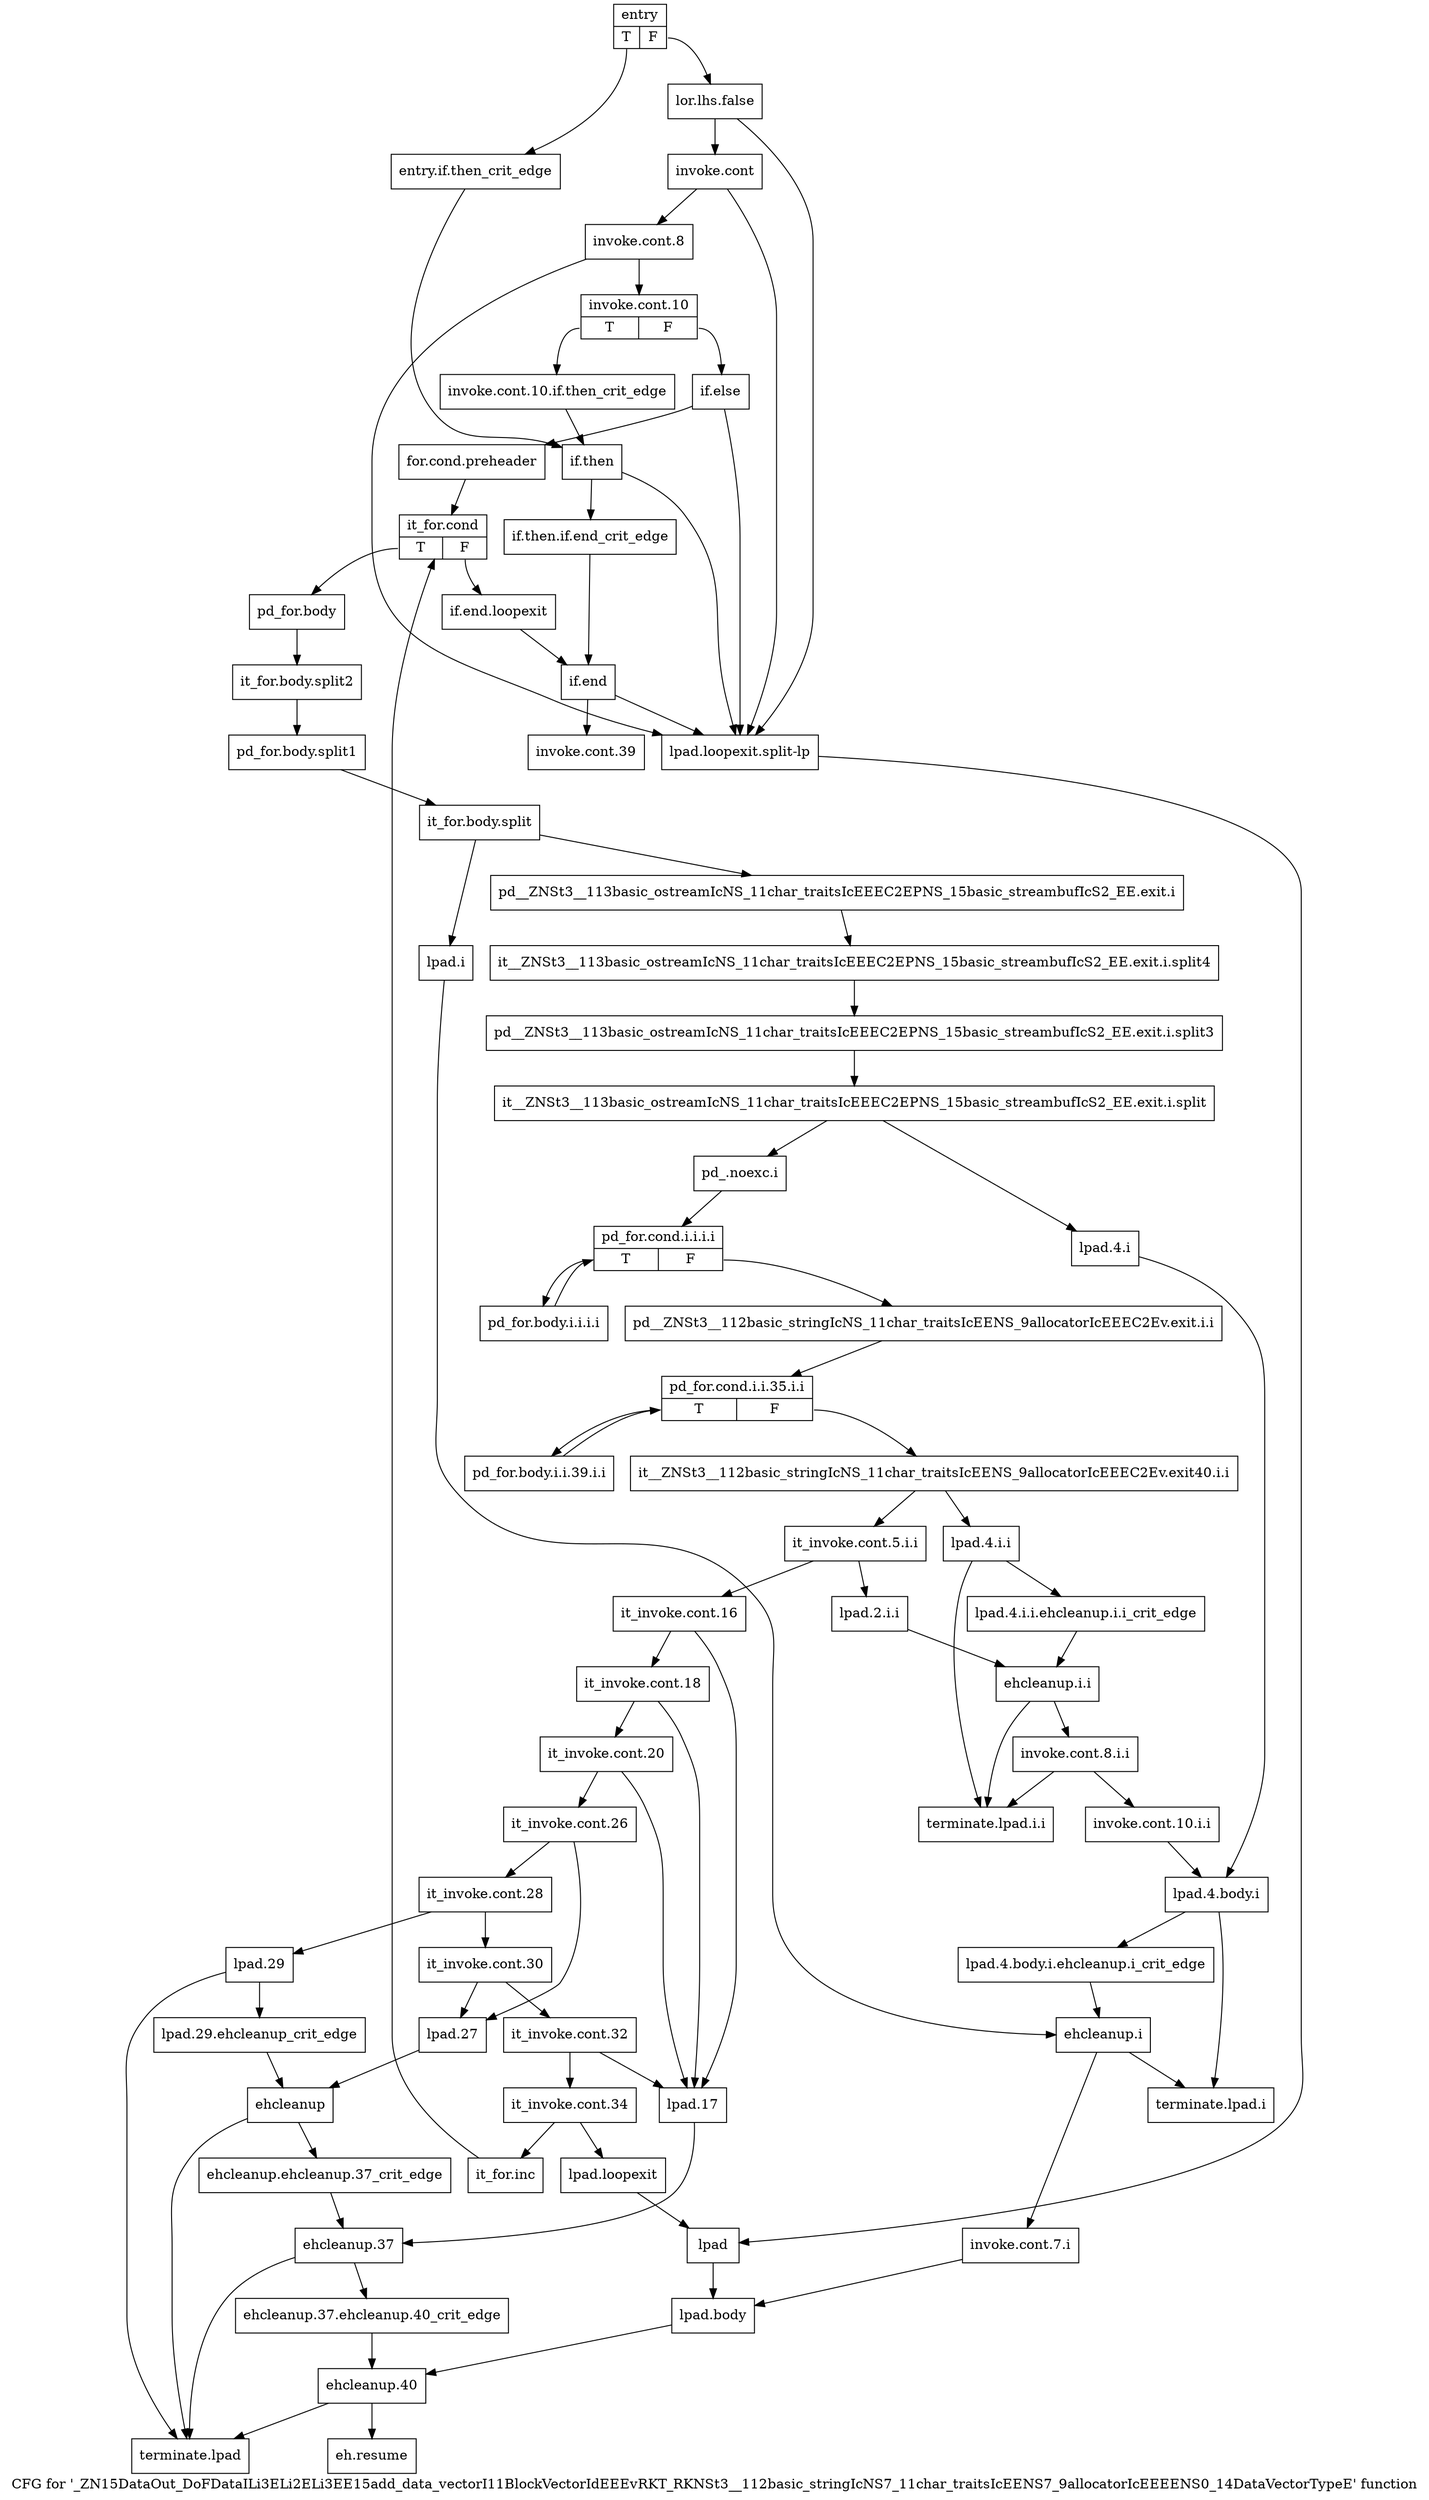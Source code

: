 digraph "CFG for '_ZN15DataOut_DoFDataILi3ELi2ELi3EE15add_data_vectorI11BlockVectorIdEEEvRKT_RKNSt3__112basic_stringIcNS7_11char_traitsIcEENS7_9allocatorIcEEEENS0_14DataVectorTypeE' function" {
	label="CFG for '_ZN15DataOut_DoFDataILi3ELi2ELi3EE15add_data_vectorI11BlockVectorIdEEEvRKT_RKNSt3__112basic_stringIcNS7_11char_traitsIcEENS7_9allocatorIcEEEENS0_14DataVectorTypeE' function";

	Node0x3152000 [shape=record,label="{entry|{<s0>T|<s1>F}}"];
	Node0x3152000:s0 -> Node0x3152050;
	Node0x3152000:s1 -> Node0x31520a0;
	Node0x3152050 [shape=record,label="{entry.if.then_crit_edge}"];
	Node0x3152050 -> Node0x31471d0;
	Node0x31520a0 [shape=record,label="{lor.lhs.false}"];
	Node0x31520a0 -> Node0x31520f0;
	Node0x31520a0 -> Node0x3154bd0;
	Node0x31520f0 [shape=record,label="{invoke.cont}"];
	Node0x31520f0 -> Node0x3152140;
	Node0x31520f0 -> Node0x3154bd0;
	Node0x3152140 [shape=record,label="{invoke.cont.8}"];
	Node0x3152140 -> Node0x3152190;
	Node0x3152140 -> Node0x3154bd0;
	Node0x3152190 [shape=record,label="{invoke.cont.10|{<s0>T|<s1>F}}"];
	Node0x3152190:s0 -> Node0x3147180;
	Node0x3152190:s1 -> Node0x3154cc0;
	Node0x3147180 [shape=record,label="{invoke.cont.10.if.then_crit_edge}"];
	Node0x3147180 -> Node0x31471d0;
	Node0x31471d0 [shape=record,label="{if.then}"];
	Node0x31471d0 -> Node0x3147220;
	Node0x31471d0 -> Node0x3154bd0;
	Node0x3147220 [shape=record,label="{if.then.if.end_crit_edge}"];
	Node0x3147220 -> Node0x3155ad0;
	Node0x3147270 [shape=record,label="{lpad.loopexit}"];
	Node0x3147270 -> Node0x3154c20;
	Node0x3154bd0 [shape=record,label="{lpad.loopexit.split-lp}"];
	Node0x3154bd0 -> Node0x3154c20;
	Node0x3154c20 [shape=record,label="{lpad}"];
	Node0x3154c20 -> Node0x3154c70;
	Node0x3154c70 [shape=record,label="{lpad.body}"];
	Node0x3154c70 -> Node0x3155b70;
	Node0x3154cc0 [shape=record,label="{if.else}"];
	Node0x3154cc0 -> Node0x3154d10;
	Node0x3154cc0 -> Node0x3154bd0;
	Node0x3154d10 [shape=record,label="{for.cond.preheader}"];
	Node0x3154d10 -> Node0x3154d60;
	Node0x3154d60 [shape=record,label="{it_for.cond|{<s0>T|<s1>F}}"];
	Node0x3154d60:s0 -> Node0x3154db0;
	Node0x3154d60:s1 -> Node0x3155a80;
	Node0x3154db0 [shape=record,label="{pd_for.body}"];
	Node0x3154db0 -> Node0x7f6d1c0;
	Node0x7f6d1c0 [shape=record,label="{it_for.body.split2}"];
	Node0x7f6d1c0 -> Node0x99d9f40;
	Node0x99d9f40 [shape=record,label="{pd_for.body.split1}"];
	Node0x99d9f40 -> Node0x99b3270;
	Node0x99b3270 [shape=record,label="{it_for.body.split}"];
	Node0x99b3270 -> Node0x3154e00;
	Node0x99b3270 -> Node0x3155300;
	Node0x3154e00 [shape=record,label="{pd__ZNSt3__113basic_ostreamIcNS_11char_traitsIcEEEC2EPNS_15basic_streambufIcS2_EE.exit.i}"];
	Node0x3154e00 -> Node0x99da6d0;
	Node0x99da6d0 [shape=record,label="{it__ZNSt3__113basic_ostreamIcNS_11char_traitsIcEEEC2EPNS_15basic_streambufIcS2_EE.exit.i.split4}"];
	Node0x99da6d0 -> Node0x7f6c620;
	Node0x7f6c620 [shape=record,label="{pd__ZNSt3__113basic_ostreamIcNS_11char_traitsIcEEEC2EPNS_15basic_streambufIcS2_EE.exit.i.split3}"];
	Node0x7f6c620 -> Node0x7f6cd20;
	Node0x7f6cd20 [shape=record,label="{it__ZNSt3__113basic_ostreamIcNS_11char_traitsIcEEEC2EPNS_15basic_streambufIcS2_EE.exit.i.split}"];
	Node0x7f6cd20 -> Node0x3154e50;
	Node0x7f6cd20 -> Node0x3155350;
	Node0x3154e50 [shape=record,label="{pd_.noexc.i}"];
	Node0x3154e50 -> Node0x3154ea0;
	Node0x3154ea0 [shape=record,label="{pd_for.cond.i.i.i.i|{<s0>T|<s1>F}}"];
	Node0x3154ea0:s0 -> Node0x3154ef0;
	Node0x3154ea0:s1 -> Node0x3154f40;
	Node0x3154ef0 [shape=record,label="{pd_for.body.i.i.i.i}"];
	Node0x3154ef0 -> Node0x3154ea0;
	Node0x3154f40 [shape=record,label="{pd__ZNSt3__112basic_stringIcNS_11char_traitsIcEENS_9allocatorIcEEEC2Ev.exit.i.i}"];
	Node0x3154f40 -> Node0x3154f90;
	Node0x3154f90 [shape=record,label="{pd_for.cond.i.i.35.i.i|{<s0>T|<s1>F}}"];
	Node0x3154f90:s0 -> Node0x3154fe0;
	Node0x3154f90:s1 -> Node0x3155030;
	Node0x3154fe0 [shape=record,label="{pd_for.body.i.i.39.i.i}"];
	Node0x3154fe0 -> Node0x3154f90;
	Node0x3155030 [shape=record,label="{it__ZNSt3__112basic_stringIcNS_11char_traitsIcEENS_9allocatorIcEEEC2Ev.exit40.i.i}"];
	Node0x3155030 -> Node0x3155080;
	Node0x3155030 -> Node0x3155120;
	Node0x3155080 [shape=record,label="{it_invoke.cont.5.i.i}"];
	Node0x3155080 -> Node0x3155530;
	Node0x3155080 -> Node0x31550d0;
	Node0x31550d0 [shape=record,label="{lpad.2.i.i}"];
	Node0x31550d0 -> Node0x31551c0;
	Node0x3155120 [shape=record,label="{lpad.4.i.i}"];
	Node0x3155120 -> Node0x3155170;
	Node0x3155120 -> Node0x31552b0;
	Node0x3155170 [shape=record,label="{lpad.4.i.i.ehcleanup.i.i_crit_edge}"];
	Node0x3155170 -> Node0x31551c0;
	Node0x31551c0 [shape=record,label="{ehcleanup.i.i}"];
	Node0x31551c0 -> Node0x3155210;
	Node0x31551c0 -> Node0x31552b0;
	Node0x3155210 [shape=record,label="{invoke.cont.8.i.i}"];
	Node0x3155210 -> Node0x3155260;
	Node0x3155210 -> Node0x31552b0;
	Node0x3155260 [shape=record,label="{invoke.cont.10.i.i}"];
	Node0x3155260 -> Node0x31553a0;
	Node0x31552b0 [shape=record,label="{terminate.lpad.i.i}"];
	Node0x3155300 [shape=record,label="{lpad.i}"];
	Node0x3155300 -> Node0x3155440;
	Node0x3155350 [shape=record,label="{lpad.4.i}"];
	Node0x3155350 -> Node0x31553a0;
	Node0x31553a0 [shape=record,label="{lpad.4.body.i}"];
	Node0x31553a0 -> Node0x31553f0;
	Node0x31553a0 -> Node0x31554e0;
	Node0x31553f0 [shape=record,label="{lpad.4.body.i.ehcleanup.i_crit_edge}"];
	Node0x31553f0 -> Node0x3155440;
	Node0x3155440 [shape=record,label="{ehcleanup.i}"];
	Node0x3155440 -> Node0x3155490;
	Node0x3155440 -> Node0x31554e0;
	Node0x3155490 [shape=record,label="{invoke.cont.7.i}"];
	Node0x3155490 -> Node0x3154c70;
	Node0x31554e0 [shape=record,label="{terminate.lpad.i}"];
	Node0x3155530 [shape=record,label="{it_invoke.cont.16}"];
	Node0x3155530 -> Node0x3155580;
	Node0x3155530 -> Node0x3155800;
	Node0x3155580 [shape=record,label="{it_invoke.cont.18}"];
	Node0x3155580 -> Node0x31555d0;
	Node0x3155580 -> Node0x3155800;
	Node0x31555d0 [shape=record,label="{it_invoke.cont.20}"];
	Node0x31555d0 -> Node0x3155620;
	Node0x31555d0 -> Node0x3155800;
	Node0x3155620 [shape=record,label="{it_invoke.cont.26}"];
	Node0x3155620 -> Node0x3155670;
	Node0x3155620 -> Node0x3155850;
	Node0x3155670 [shape=record,label="{it_invoke.cont.28}"];
	Node0x3155670 -> Node0x31556c0;
	Node0x3155670 -> Node0x31558a0;
	Node0x31556c0 [shape=record,label="{it_invoke.cont.30}"];
	Node0x31556c0 -> Node0x3155710;
	Node0x31556c0 -> Node0x3155850;
	Node0x3155710 [shape=record,label="{it_invoke.cont.32}"];
	Node0x3155710 -> Node0x3155760;
	Node0x3155710 -> Node0x3155800;
	Node0x3155760 [shape=record,label="{it_invoke.cont.34}"];
	Node0x3155760 -> Node0x31557b0;
	Node0x3155760 -> Node0x3147270;
	Node0x31557b0 [shape=record,label="{it_for.inc}"];
	Node0x31557b0 -> Node0x3154d60;
	Node0x3155800 [shape=record,label="{lpad.17}"];
	Node0x3155800 -> Node0x31559e0;
	Node0x3155850 [shape=record,label="{lpad.27}"];
	Node0x3155850 -> Node0x3155940;
	Node0x31558a0 [shape=record,label="{lpad.29}"];
	Node0x31558a0 -> Node0x31558f0;
	Node0x31558a0 -> Node0x3155c10;
	Node0x31558f0 [shape=record,label="{lpad.29.ehcleanup_crit_edge}"];
	Node0x31558f0 -> Node0x3155940;
	Node0x3155940 [shape=record,label="{ehcleanup}"];
	Node0x3155940 -> Node0x3155990;
	Node0x3155940 -> Node0x3155c10;
	Node0x3155990 [shape=record,label="{ehcleanup.ehcleanup.37_crit_edge}"];
	Node0x3155990 -> Node0x31559e0;
	Node0x31559e0 [shape=record,label="{ehcleanup.37}"];
	Node0x31559e0 -> Node0x3155a30;
	Node0x31559e0 -> Node0x3155c10;
	Node0x3155a30 [shape=record,label="{ehcleanup.37.ehcleanup.40_crit_edge}"];
	Node0x3155a30 -> Node0x3155b70;
	Node0x3155a80 [shape=record,label="{if.end.loopexit}"];
	Node0x3155a80 -> Node0x3155ad0;
	Node0x3155ad0 [shape=record,label="{if.end}"];
	Node0x3155ad0 -> Node0x3155b20;
	Node0x3155ad0 -> Node0x3154bd0;
	Node0x3155b20 [shape=record,label="{invoke.cont.39}"];
	Node0x3155b70 [shape=record,label="{ehcleanup.40}"];
	Node0x3155b70 -> Node0x3155bc0;
	Node0x3155b70 -> Node0x3155c10;
	Node0x3155bc0 [shape=record,label="{eh.resume}"];
	Node0x3155c10 [shape=record,label="{terminate.lpad}"];
}
